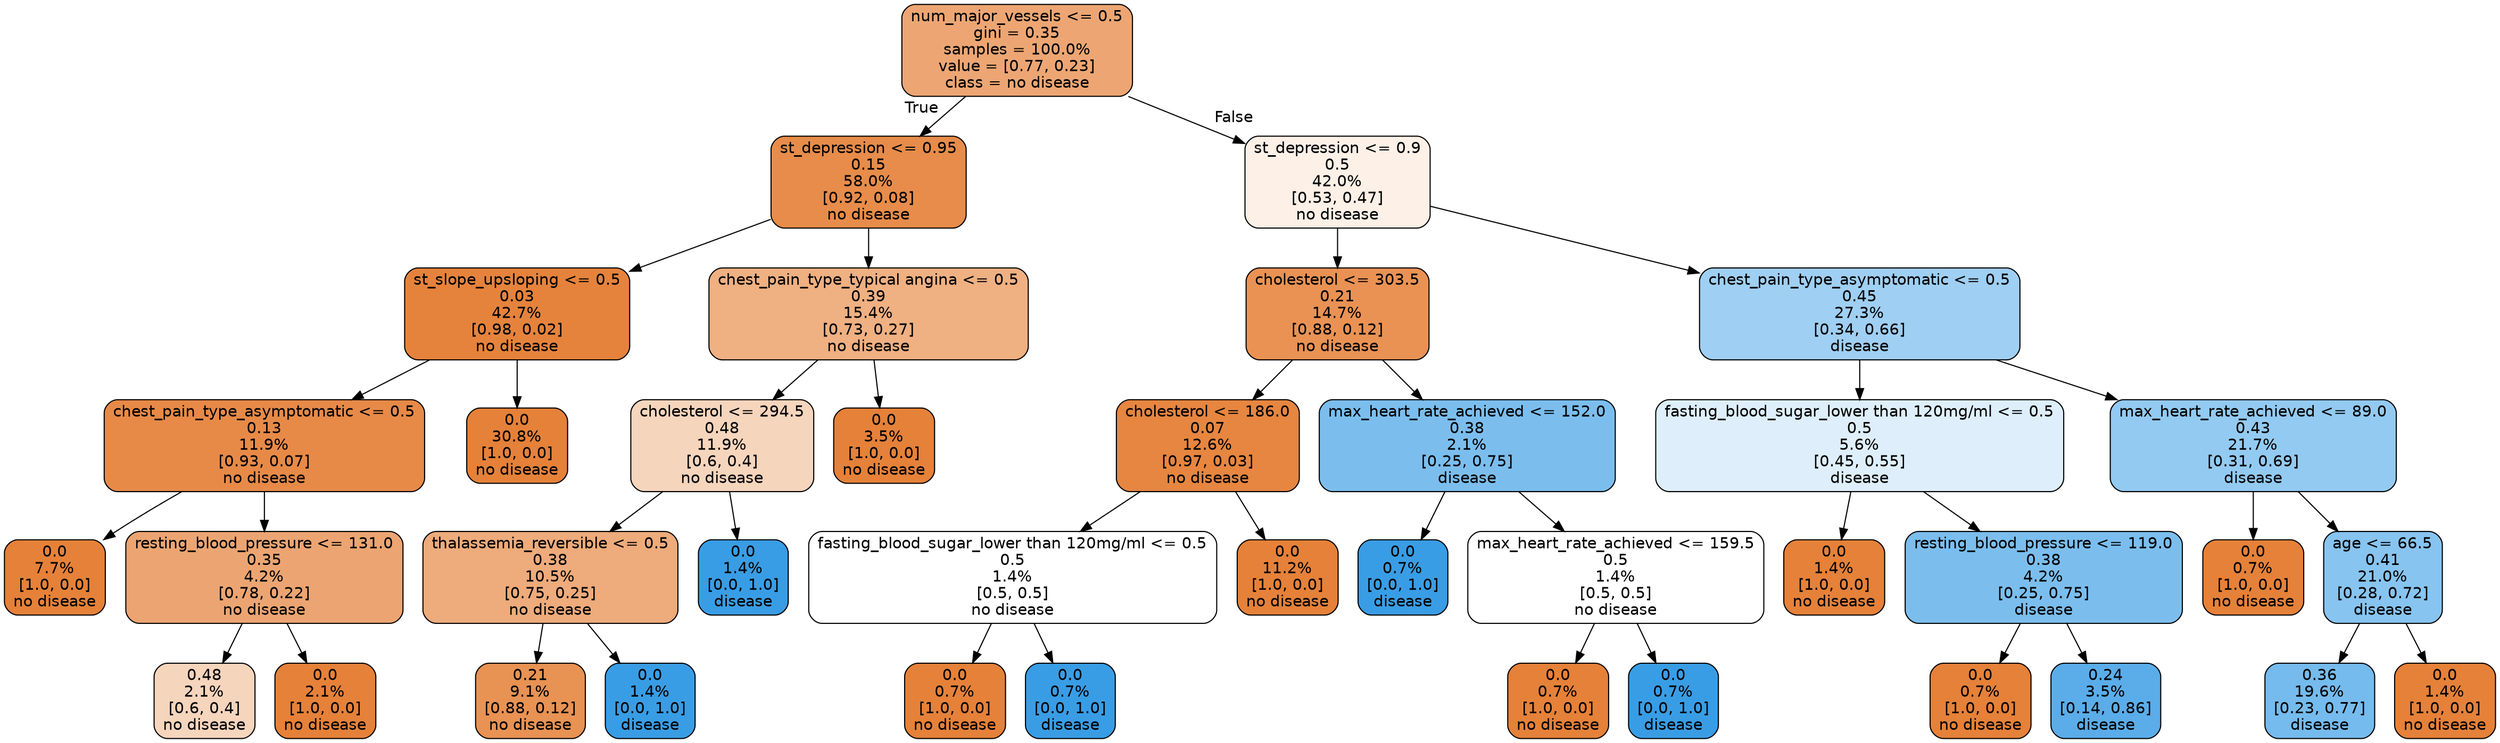 digraph Tree {
node [shape=box, style="filled, rounded", color="black", fontname=helvetica] ;
edge [fontname=helvetica] ;
0 [label="num_major_vessels <= 0.5\ngini = 0.35\nsamples = 100.0%\nvalue = [0.77, 0.23]\nclass = no disease", fillcolor="#eda673"] ;
1 [label="st_depression <= 0.95\n0.15\n58.0%\n[0.92, 0.08]\nno disease", fillcolor="#e78c4a"] ;
0 -> 1 [labeldistance=2.5, labelangle=45, headlabel="True"] ;
2 [label="st_slope_upsloping <= 0.5\n0.03\n42.7%\n[0.98, 0.02]\nno disease", fillcolor="#e5833d"] ;
1 -> 2 ;
3 [label="chest_pain_type_asymptomatic <= 0.5\n0.13\n11.9%\n[0.93, 0.07]\nno disease", fillcolor="#e78a48"] ;
2 -> 3 ;
4 [label="0.0\n7.7%\n[1.0, 0.0]\nno disease", fillcolor="#e58139"] ;
3 -> 4 ;
5 [label="resting_blood_pressure <= 131.0\n0.35\n4.2%\n[0.78, 0.22]\nno disease", fillcolor="#eca572"] ;
3 -> 5 ;
6 [label="0.48\n2.1%\n[0.6, 0.4]\nno disease", fillcolor="#f6d5bd"] ;
5 -> 6 ;
7 [label="0.0\n2.1%\n[1.0, 0.0]\nno disease", fillcolor="#e58139"] ;
5 -> 7 ;
8 [label="0.0\n30.8%\n[1.0, 0.0]\nno disease", fillcolor="#e58139"] ;
2 -> 8 ;
9 [label="chest_pain_type_typical angina <= 0.5\n0.39\n15.4%\n[0.73, 0.27]\nno disease", fillcolor="#efb082"] ;
1 -> 9 ;
10 [label="cholesterol <= 294.5\n0.48\n11.9%\n[0.6, 0.4]\nno disease", fillcolor="#f6d5bd"] ;
9 -> 10 ;
11 [label="thalassemia_reversible <= 0.5\n0.38\n10.5%\n[0.75, 0.25]\nno disease", fillcolor="#eeab7b"] ;
10 -> 11 ;
12 [label="0.21\n9.1%\n[0.88, 0.12]\nno disease", fillcolor="#e89253"] ;
11 -> 12 ;
13 [label="0.0\n1.4%\n[0.0, 1.0]\ndisease", fillcolor="#399de5"] ;
11 -> 13 ;
14 [label="0.0\n1.4%\n[0.0, 1.0]\ndisease", fillcolor="#399de5"] ;
10 -> 14 ;
15 [label="0.0\n3.5%\n[1.0, 0.0]\nno disease", fillcolor="#e58139"] ;
9 -> 15 ;
16 [label="st_depression <= 0.9\n0.5\n42.0%\n[0.53, 0.47]\nno disease", fillcolor="#fcf0e7"] ;
0 -> 16 [labeldistance=2.5, labelangle=-45, headlabel="False"] ;
17 [label="cholesterol <= 303.5\n0.21\n14.7%\n[0.88, 0.12]\nno disease", fillcolor="#e99254"] ;
16 -> 17 ;
18 [label="cholesterol <= 186.0\n0.07\n12.6%\n[0.97, 0.03]\nno disease", fillcolor="#e68640"] ;
17 -> 18 ;
19 [label="fasting_blood_sugar_lower than 120mg/ml <= 0.5\n0.5\n1.4%\n[0.5, 0.5]\nno disease", fillcolor="#ffffff"] ;
18 -> 19 ;
20 [label="0.0\n0.7%\n[1.0, 0.0]\nno disease", fillcolor="#e58139"] ;
19 -> 20 ;
21 [label="0.0\n0.7%\n[0.0, 1.0]\ndisease", fillcolor="#399de5"] ;
19 -> 21 ;
22 [label="0.0\n11.2%\n[1.0, 0.0]\nno disease", fillcolor="#e58139"] ;
18 -> 22 ;
23 [label="max_heart_rate_achieved <= 152.0\n0.38\n2.1%\n[0.25, 0.75]\ndisease", fillcolor="#7bbeee"] ;
17 -> 23 ;
24 [label="0.0\n0.7%\n[0.0, 1.0]\ndisease", fillcolor="#399de5"] ;
23 -> 24 ;
25 [label="max_heart_rate_achieved <= 159.5\n0.5\n1.4%\n[0.5, 0.5]\nno disease", fillcolor="#ffffff"] ;
23 -> 25 ;
26 [label="0.0\n0.7%\n[1.0, 0.0]\nno disease", fillcolor="#e58139"] ;
25 -> 26 ;
27 [label="0.0\n0.7%\n[0.0, 1.0]\ndisease", fillcolor="#399de5"] ;
25 -> 27 ;
28 [label="chest_pain_type_asymptomatic <= 0.5\n0.45\n27.3%\n[0.34, 0.66]\ndisease", fillcolor="#9fcff2"] ;
16 -> 28 ;
29 [label="fasting_blood_sugar_lower than 120mg/ml <= 0.5\n0.5\n5.6%\n[0.45, 0.55]\ndisease", fillcolor="#deeffb"] ;
28 -> 29 ;
30 [label="0.0\n1.4%\n[1.0, 0.0]\nno disease", fillcolor="#e58139"] ;
29 -> 30 ;
31 [label="resting_blood_pressure <= 119.0\n0.38\n4.2%\n[0.25, 0.75]\ndisease", fillcolor="#7bbeee"] ;
29 -> 31 ;
32 [label="0.0\n0.7%\n[1.0, 0.0]\nno disease", fillcolor="#e58139"] ;
31 -> 32 ;
33 [label="0.24\n3.5%\n[0.14, 0.86]\ndisease", fillcolor="#5aade9"] ;
31 -> 33 ;
34 [label="max_heart_rate_achieved <= 89.0\n0.43\n21.7%\n[0.31, 0.69]\ndisease", fillcolor="#93caf1"] ;
28 -> 34 ;
35 [label="0.0\n0.7%\n[1.0, 0.0]\nno disease", fillcolor="#e58139"] ;
34 -> 35 ;
36 [label="age <= 66.5\n0.41\n21.0%\n[0.28, 0.72]\ndisease", fillcolor="#87c4ef"] ;
34 -> 36 ;
37 [label="0.36\n19.6%\n[0.23, 0.77]\ndisease", fillcolor="#75bbed"] ;
36 -> 37 ;
38 [label="0.0\n1.4%\n[1.0, 0.0]\nno disease", fillcolor="#e58139"] ;
36 -> 38 ;
}